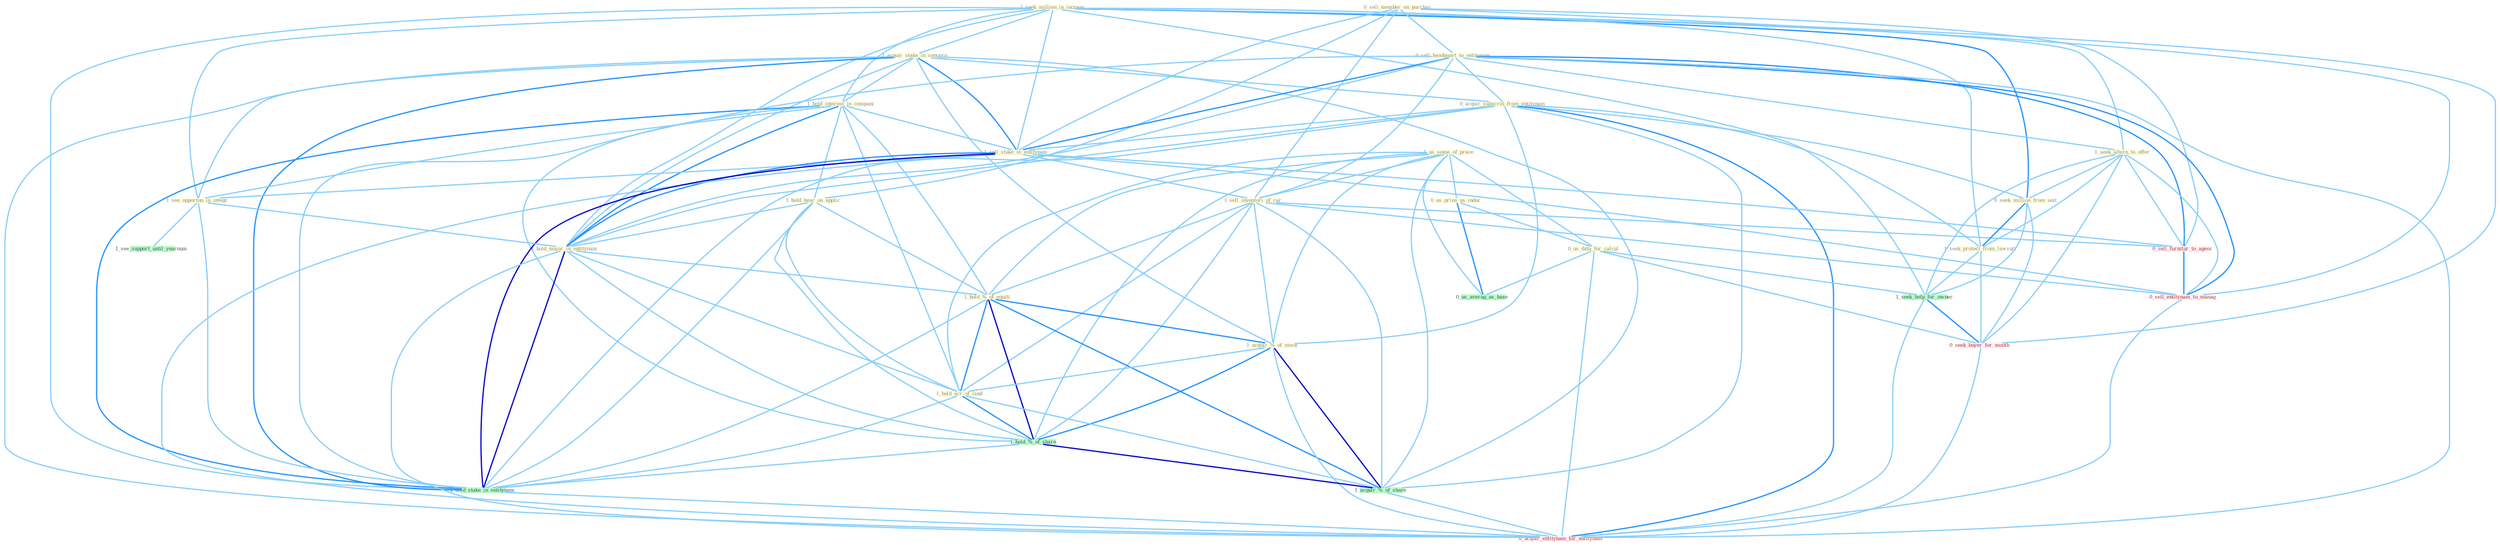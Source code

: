 Graph G{ 
    node
    [shape=polygon,style=filled,width=.5,height=.06,color="#BDFCC9",fixedsize=true,fontsize=4,
    fontcolor="#2f4f4f"];
    {node
    [color="#ffffe0", fontcolor="#8b7d6b"] "1_seek_million_in_increas " "1_acquir_stake_in_concern " "0_sell_member_on_purchas " "1_hold_interest_in_compani " "1_us_some_of_proce " "0_us_prize_as_induc " "0_sell_headquart_to_entitynam " "1_seek_altern_to_offer " "0_acquir_subscrib_from_entitynam " "1_sell_stake_in_entitynam " "1_hold_hear_on_applic " "1_sell_inventori_of_car " "1_see_opportun_in_integr " "1_hold_major_in_entitynam " "1_hold_%_of_equiti " "0_seek_million_from_unit " "1_acquir_%_of_stock " "1_seek_protect_from_lawsuit " "1_hold_acr_of_land " "0_us_data_for_calcul "}
{node [color="#fff0f5", fontcolor="#b22222"] "0_seek_buyer_for_month " "0_sell_furnitur_to_agenc " "0_sell_entitynam_to_manag " "0_acquir_entitynam_for_entitynam "}
edge [color="#B0E2FF"];

	"1_seek_million_in_increas " -- "1_acquir_stake_in_concern " [w="1", color="#87cefa" ];
	"1_seek_million_in_increas " -- "1_hold_interest_in_compani " [w="1", color="#87cefa" ];
	"1_seek_million_in_increas " -- "1_seek_altern_to_offer " [w="1", color="#87cefa" ];
	"1_seek_million_in_increas " -- "1_sell_stake_in_entitynam " [w="1", color="#87cefa" ];
	"1_seek_million_in_increas " -- "1_see_opportun_in_integr " [w="1", color="#87cefa" ];
	"1_seek_million_in_increas " -- "1_hold_major_in_entitynam " [w="1", color="#87cefa" ];
	"1_seek_million_in_increas " -- "0_seek_million_from_unit " [w="2", color="#1e90ff" , len=0.8];
	"1_seek_million_in_increas " -- "1_seek_protect_from_lawsuit " [w="1", color="#87cefa" ];
	"1_seek_million_in_increas " -- "1_hold_stake_in_entitynam " [w="1", color="#87cefa" ];
	"1_seek_million_in_increas " -- "1_seek_help_for_owner " [w="1", color="#87cefa" ];
	"1_seek_million_in_increas " -- "0_seek_buyer_for_month " [w="1", color="#87cefa" ];
	"1_acquir_stake_in_concern " -- "1_hold_interest_in_compani " [w="1", color="#87cefa" ];
	"1_acquir_stake_in_concern " -- "0_acquir_subscrib_from_entitynam " [w="1", color="#87cefa" ];
	"1_acquir_stake_in_concern " -- "1_sell_stake_in_entitynam " [w="2", color="#1e90ff" , len=0.8];
	"1_acquir_stake_in_concern " -- "1_see_opportun_in_integr " [w="1", color="#87cefa" ];
	"1_acquir_stake_in_concern " -- "1_hold_major_in_entitynam " [w="1", color="#87cefa" ];
	"1_acquir_stake_in_concern " -- "1_acquir_%_of_stock " [w="1", color="#87cefa" ];
	"1_acquir_stake_in_concern " -- "1_hold_stake_in_entitynam " [w="2", color="#1e90ff" , len=0.8];
	"1_acquir_stake_in_concern " -- "1_acquir_%_of_share " [w="1", color="#87cefa" ];
	"1_acquir_stake_in_concern " -- "0_acquir_entitynam_for_entitynam " [w="1", color="#87cefa" ];
	"0_sell_member_on_purchas " -- "0_sell_headquart_to_entitynam " [w="1", color="#87cefa" ];
	"0_sell_member_on_purchas " -- "1_sell_stake_in_entitynam " [w="1", color="#87cefa" ];
	"0_sell_member_on_purchas " -- "1_hold_hear_on_applic " [w="1", color="#87cefa" ];
	"0_sell_member_on_purchas " -- "1_sell_inventori_of_car " [w="1", color="#87cefa" ];
	"0_sell_member_on_purchas " -- "0_sell_furnitur_to_agenc " [w="1", color="#87cefa" ];
	"0_sell_member_on_purchas " -- "0_sell_entitynam_to_manag " [w="1", color="#87cefa" ];
	"1_hold_interest_in_compani " -- "1_sell_stake_in_entitynam " [w="1", color="#87cefa" ];
	"1_hold_interest_in_compani " -- "1_hold_hear_on_applic " [w="1", color="#87cefa" ];
	"1_hold_interest_in_compani " -- "1_see_opportun_in_integr " [w="1", color="#87cefa" ];
	"1_hold_interest_in_compani " -- "1_hold_major_in_entitynam " [w="2", color="#1e90ff" , len=0.8];
	"1_hold_interest_in_compani " -- "1_hold_%_of_equiti " [w="1", color="#87cefa" ];
	"1_hold_interest_in_compani " -- "1_hold_acr_of_land " [w="1", color="#87cefa" ];
	"1_hold_interest_in_compani " -- "1_hold_%_of_share " [w="1", color="#87cefa" ];
	"1_hold_interest_in_compani " -- "1_hold_stake_in_entitynam " [w="2", color="#1e90ff" , len=0.8];
	"1_us_some_of_proce " -- "0_us_prize_as_induc " [w="1", color="#87cefa" ];
	"1_us_some_of_proce " -- "1_sell_inventori_of_car " [w="1", color="#87cefa" ];
	"1_us_some_of_proce " -- "1_hold_%_of_equiti " [w="1", color="#87cefa" ];
	"1_us_some_of_proce " -- "1_acquir_%_of_stock " [w="1", color="#87cefa" ];
	"1_us_some_of_proce " -- "1_hold_acr_of_land " [w="1", color="#87cefa" ];
	"1_us_some_of_proce " -- "0_us_data_for_calcul " [w="1", color="#87cefa" ];
	"1_us_some_of_proce " -- "1_hold_%_of_share " [w="1", color="#87cefa" ];
	"1_us_some_of_proce " -- "1_acquir_%_of_share " [w="1", color="#87cefa" ];
	"1_us_some_of_proce " -- "0_us_averag_as_base " [w="1", color="#87cefa" ];
	"0_us_prize_as_induc " -- "0_us_data_for_calcul " [w="1", color="#87cefa" ];
	"0_us_prize_as_induc " -- "0_us_averag_as_base " [w="2", color="#1e90ff" , len=0.8];
	"0_sell_headquart_to_entitynam " -- "1_seek_altern_to_offer " [w="1", color="#87cefa" ];
	"0_sell_headquart_to_entitynam " -- "0_acquir_subscrib_from_entitynam " [w="1", color="#87cefa" ];
	"0_sell_headquart_to_entitynam " -- "1_sell_stake_in_entitynam " [w="2", color="#1e90ff" , len=0.8];
	"0_sell_headquart_to_entitynam " -- "1_sell_inventori_of_car " [w="1", color="#87cefa" ];
	"0_sell_headquart_to_entitynam " -- "1_hold_major_in_entitynam " [w="1", color="#87cefa" ];
	"0_sell_headquart_to_entitynam " -- "1_hold_stake_in_entitynam " [w="1", color="#87cefa" ];
	"0_sell_headquart_to_entitynam " -- "0_sell_furnitur_to_agenc " [w="2", color="#1e90ff" , len=0.8];
	"0_sell_headquart_to_entitynam " -- "0_sell_entitynam_to_manag " [w="2", color="#1e90ff" , len=0.8];
	"0_sell_headquart_to_entitynam " -- "0_acquir_entitynam_for_entitynam " [w="1", color="#87cefa" ];
	"1_seek_altern_to_offer " -- "0_seek_million_from_unit " [w="1", color="#87cefa" ];
	"1_seek_altern_to_offer " -- "1_seek_protect_from_lawsuit " [w="1", color="#87cefa" ];
	"1_seek_altern_to_offer " -- "1_seek_help_for_owner " [w="1", color="#87cefa" ];
	"1_seek_altern_to_offer " -- "0_seek_buyer_for_month " [w="1", color="#87cefa" ];
	"1_seek_altern_to_offer " -- "0_sell_furnitur_to_agenc " [w="1", color="#87cefa" ];
	"1_seek_altern_to_offer " -- "0_sell_entitynam_to_manag " [w="1", color="#87cefa" ];
	"0_acquir_subscrib_from_entitynam " -- "1_sell_stake_in_entitynam " [w="1", color="#87cefa" ];
	"0_acquir_subscrib_from_entitynam " -- "1_hold_major_in_entitynam " [w="1", color="#87cefa" ];
	"0_acquir_subscrib_from_entitynam " -- "0_seek_million_from_unit " [w="1", color="#87cefa" ];
	"0_acquir_subscrib_from_entitynam " -- "1_acquir_%_of_stock " [w="1", color="#87cefa" ];
	"0_acquir_subscrib_from_entitynam " -- "1_seek_protect_from_lawsuit " [w="1", color="#87cefa" ];
	"0_acquir_subscrib_from_entitynam " -- "1_hold_stake_in_entitynam " [w="1", color="#87cefa" ];
	"0_acquir_subscrib_from_entitynam " -- "1_acquir_%_of_share " [w="1", color="#87cefa" ];
	"0_acquir_subscrib_from_entitynam " -- "0_acquir_entitynam_for_entitynam " [w="2", color="#1e90ff" , len=0.8];
	"1_sell_stake_in_entitynam " -- "1_sell_inventori_of_car " [w="1", color="#87cefa" ];
	"1_sell_stake_in_entitynam " -- "1_see_opportun_in_integr " [w="1", color="#87cefa" ];
	"1_sell_stake_in_entitynam " -- "1_hold_major_in_entitynam " [w="2", color="#1e90ff" , len=0.8];
	"1_sell_stake_in_entitynam " -- "1_hold_stake_in_entitynam " [w="3", color="#0000cd" , len=0.6];
	"1_sell_stake_in_entitynam " -- "0_sell_furnitur_to_agenc " [w="1", color="#87cefa" ];
	"1_sell_stake_in_entitynam " -- "0_sell_entitynam_to_manag " [w="1", color="#87cefa" ];
	"1_sell_stake_in_entitynam " -- "0_acquir_entitynam_for_entitynam " [w="1", color="#87cefa" ];
	"1_hold_hear_on_applic " -- "1_hold_major_in_entitynam " [w="1", color="#87cefa" ];
	"1_hold_hear_on_applic " -- "1_hold_%_of_equiti " [w="1", color="#87cefa" ];
	"1_hold_hear_on_applic " -- "1_hold_acr_of_land " [w="1", color="#87cefa" ];
	"1_hold_hear_on_applic " -- "1_hold_%_of_share " [w="1", color="#87cefa" ];
	"1_hold_hear_on_applic " -- "1_hold_stake_in_entitynam " [w="1", color="#87cefa" ];
	"1_sell_inventori_of_car " -- "1_hold_%_of_equiti " [w="1", color="#87cefa" ];
	"1_sell_inventori_of_car " -- "1_acquir_%_of_stock " [w="1", color="#87cefa" ];
	"1_sell_inventori_of_car " -- "1_hold_acr_of_land " [w="1", color="#87cefa" ];
	"1_sell_inventori_of_car " -- "1_hold_%_of_share " [w="1", color="#87cefa" ];
	"1_sell_inventori_of_car " -- "1_acquir_%_of_share " [w="1", color="#87cefa" ];
	"1_sell_inventori_of_car " -- "0_sell_furnitur_to_agenc " [w="1", color="#87cefa" ];
	"1_sell_inventori_of_car " -- "0_sell_entitynam_to_manag " [w="1", color="#87cefa" ];
	"1_see_opportun_in_integr " -- "1_hold_major_in_entitynam " [w="1", color="#87cefa" ];
	"1_see_opportun_in_integr " -- "1_hold_stake_in_entitynam " [w="1", color="#87cefa" ];
	"1_see_opportun_in_integr " -- "1_see_support_until_yearnum " [w="1", color="#87cefa" ];
	"1_hold_major_in_entitynam " -- "1_hold_%_of_equiti " [w="1", color="#87cefa" ];
	"1_hold_major_in_entitynam " -- "1_hold_acr_of_land " [w="1", color="#87cefa" ];
	"1_hold_major_in_entitynam " -- "1_hold_%_of_share " [w="1", color="#87cefa" ];
	"1_hold_major_in_entitynam " -- "1_hold_stake_in_entitynam " [w="3", color="#0000cd" , len=0.6];
	"1_hold_major_in_entitynam " -- "0_acquir_entitynam_for_entitynam " [w="1", color="#87cefa" ];
	"1_hold_%_of_equiti " -- "1_acquir_%_of_stock " [w="2", color="#1e90ff" , len=0.8];
	"1_hold_%_of_equiti " -- "1_hold_acr_of_land " [w="2", color="#1e90ff" , len=0.8];
	"1_hold_%_of_equiti " -- "1_hold_%_of_share " [w="3", color="#0000cd" , len=0.6];
	"1_hold_%_of_equiti " -- "1_hold_stake_in_entitynam " [w="1", color="#87cefa" ];
	"1_hold_%_of_equiti " -- "1_acquir_%_of_share " [w="2", color="#1e90ff" , len=0.8];
	"0_seek_million_from_unit " -- "1_seek_protect_from_lawsuit " [w="2", color="#1e90ff" , len=0.8];
	"0_seek_million_from_unit " -- "1_seek_help_for_owner " [w="1", color="#87cefa" ];
	"0_seek_million_from_unit " -- "0_seek_buyer_for_month " [w="1", color="#87cefa" ];
	"1_acquir_%_of_stock " -- "1_hold_acr_of_land " [w="1", color="#87cefa" ];
	"1_acquir_%_of_stock " -- "1_hold_%_of_share " [w="2", color="#1e90ff" , len=0.8];
	"1_acquir_%_of_stock " -- "1_acquir_%_of_share " [w="3", color="#0000cd" , len=0.6];
	"1_acquir_%_of_stock " -- "0_acquir_entitynam_for_entitynam " [w="1", color="#87cefa" ];
	"1_seek_protect_from_lawsuit " -- "1_seek_help_for_owner " [w="1", color="#87cefa" ];
	"1_seek_protect_from_lawsuit " -- "0_seek_buyer_for_month " [w="1", color="#87cefa" ];
	"1_hold_acr_of_land " -- "1_hold_%_of_share " [w="2", color="#1e90ff" , len=0.8];
	"1_hold_acr_of_land " -- "1_hold_stake_in_entitynam " [w="1", color="#87cefa" ];
	"1_hold_acr_of_land " -- "1_acquir_%_of_share " [w="1", color="#87cefa" ];
	"0_us_data_for_calcul " -- "1_seek_help_for_owner " [w="1", color="#87cefa" ];
	"0_us_data_for_calcul " -- "0_seek_buyer_for_month " [w="1", color="#87cefa" ];
	"0_us_data_for_calcul " -- "0_us_averag_as_base " [w="1", color="#87cefa" ];
	"0_us_data_for_calcul " -- "0_acquir_entitynam_for_entitynam " [w="1", color="#87cefa" ];
	"1_hold_%_of_share " -- "1_hold_stake_in_entitynam " [w="1", color="#87cefa" ];
	"1_hold_%_of_share " -- "1_acquir_%_of_share " [w="3", color="#0000cd" , len=0.6];
	"1_hold_stake_in_entitynam " -- "0_acquir_entitynam_for_entitynam " [w="1", color="#87cefa" ];
	"1_seek_help_for_owner " -- "0_seek_buyer_for_month " [w="2", color="#1e90ff" , len=0.8];
	"1_seek_help_for_owner " -- "0_acquir_entitynam_for_entitynam " [w="1", color="#87cefa" ];
	"0_seek_buyer_for_month " -- "0_acquir_entitynam_for_entitynam " [w="1", color="#87cefa" ];
	"1_acquir_%_of_share " -- "0_acquir_entitynam_for_entitynam " [w="1", color="#87cefa" ];
	"0_sell_furnitur_to_agenc " -- "0_sell_entitynam_to_manag " [w="2", color="#1e90ff" , len=0.8];
	"0_sell_entitynam_to_manag " -- "0_acquir_entitynam_for_entitynam " [w="1", color="#87cefa" ];
}